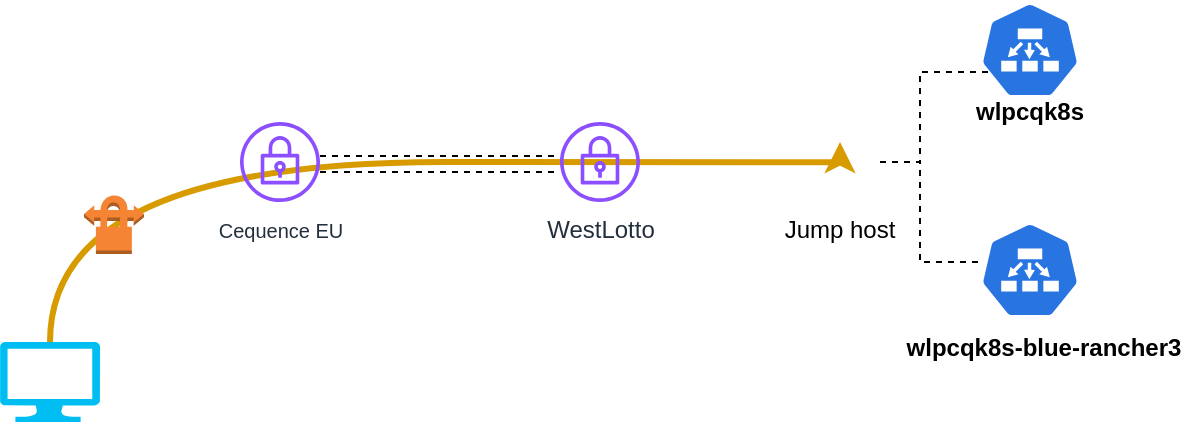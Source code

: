 <mxfile version="24.0.2" type="github">
  <diagram name="Page-1" id="ERE_FiOZ_tB626fxBcRo">
    <mxGraphModel dx="1114" dy="592" grid="1" gridSize="10" guides="1" tooltips="1" connect="1" arrows="1" fold="1" page="1" pageScale="1" pageWidth="850" pageHeight="1100" math="0" shadow="0">
      <root>
        <mxCell id="0" />
        <mxCell id="1" parent="0" />
        <mxCell id="iXY5YWdbRnmLfMU9Ktns-6" style="edgeStyle=orthogonalEdgeStyle;curved=1;rounded=0;orthogonalLoop=1;jettySize=auto;html=1;exitX=0.5;exitY=0;exitDx=0;exitDy=0;exitPerimeter=0;entryX=0.5;entryY=0.25;entryDx=0;entryDy=0;entryPerimeter=0;fillColor=#ffe6cc;strokeColor=#d79b00;strokeWidth=3;" edge="1" parent="1" source="iXY5YWdbRnmLfMU9Ktns-2" target="iXY5YWdbRnmLfMU9Ktns-4">
          <mxGeometry relative="1" as="geometry">
            <Array as="points">
              <mxPoint x="105" y="300" />
              <mxPoint x="500" y="300" />
            </Array>
          </mxGeometry>
        </mxCell>
        <mxCell id="iXY5YWdbRnmLfMU9Ktns-2" value="" style="verticalLabelPosition=bottom;html=1;verticalAlign=top;align=center;strokeColor=none;fillColor=#00BEF2;shape=mxgraph.azure.computer;pointerEvents=1;" vertex="1" parent="1">
          <mxGeometry x="80" y="390" width="50" height="40" as="geometry" />
        </mxCell>
        <mxCell id="iXY5YWdbRnmLfMU9Ktns-3" value="WestLotto" style="sketch=0;outlineConnect=0;fontColor=#232F3E;gradientColor=none;fillColor=#8C4FFF;strokeColor=none;dashed=0;verticalLabelPosition=bottom;verticalAlign=top;align=center;html=1;fontSize=12;fontStyle=0;aspect=fixed;pointerEvents=1;shape=mxgraph.aws4.vpn_gateway;" vertex="1" parent="1">
          <mxGeometry x="360" y="280" width="40" height="40" as="geometry" />
        </mxCell>
        <mxCell id="iXY5YWdbRnmLfMU9Ktns-4" value="Jump host" style="shape=image;verticalLabelPosition=bottom;labelBackgroundColor=default;verticalAlign=top;aspect=fixed;imageAspect=0;image=https://static.thenounproject.com/png/4605282-200.png;" vertex="1" parent="1">
          <mxGeometry x="480" y="280" width="40" height="40" as="geometry" />
        </mxCell>
        <mxCell id="iXY5YWdbRnmLfMU9Ktns-1" value="&lt;font style=&quot;font-size: 10px;&quot;&gt;Cequence EU&lt;/font&gt;" style="sketch=0;outlineConnect=0;fontColor=#232F3E;gradientColor=none;fillColor=#8C4FFF;strokeColor=none;dashed=0;verticalLabelPosition=bottom;verticalAlign=top;align=center;html=1;fontSize=12;fontStyle=0;aspect=fixed;pointerEvents=1;shape=mxgraph.aws4.vpn_gateway;" vertex="1" parent="1">
          <mxGeometry x="200" y="280" width="40" height="40" as="geometry" />
        </mxCell>
        <mxCell id="iXY5YWdbRnmLfMU9Ktns-7" value="" style="outlineConnect=0;dashed=0;verticalLabelPosition=bottom;verticalAlign=top;align=center;html=1;shape=mxgraph.aws3.vpn_connection;fillColor=#F58534;gradientColor=none;" vertex="1" parent="1">
          <mxGeometry x="122" y="316" width="30" height="30" as="geometry" />
        </mxCell>
        <mxCell id="iXY5YWdbRnmLfMU9Ktns-10" value="" style="aspect=fixed;sketch=0;html=1;dashed=0;whitespace=wrap;fillColor=#2875E2;strokeColor=#ffffff;points=[[0.005,0.63,0],[0.1,0.2,0],[0.9,0.2,0],[0.5,0,0],[0.995,0.63,0],[0.72,0.99,0],[0.5,1,0],[0.28,0.99,0]];shape=mxgraph.kubernetes.icon2;prIcon=ep" vertex="1" parent="1">
          <mxGeometry x="570" y="220" width="50" height="48" as="geometry" />
        </mxCell>
        <mxCell id="iXY5YWdbRnmLfMU9Ktns-11" value="" style="aspect=fixed;sketch=0;html=1;dashed=0;whitespace=wrap;fillColor=#2875E2;strokeColor=#ffffff;points=[[0.005,0.63,0],[0.1,0.2,0],[0.9,0.2,0],[0.5,0,0],[0.995,0.63,0],[0.72,0.99,0],[0.5,1,0],[0.28,0.99,0]];shape=mxgraph.kubernetes.icon2;prIcon=ep" vertex="1" parent="1">
          <mxGeometry x="570" y="330" width="50" height="48" as="geometry" />
        </mxCell>
        <mxCell id="iXY5YWdbRnmLfMU9Ktns-12" value="&lt;b&gt;wlpcqk8s&lt;/b&gt;" style="text;html=1;align=center;verticalAlign=middle;whiteSpace=wrap;rounded=0;" vertex="1" parent="1">
          <mxGeometry x="565" y="260" width="60" height="30" as="geometry" />
        </mxCell>
        <mxCell id="iXY5YWdbRnmLfMU9Ktns-13" value="&lt;b&gt;wlpcqk8s-blue-rancher3&lt;/b&gt;" style="text;html=1;align=center;verticalAlign=middle;whiteSpace=wrap;rounded=0;" vertex="1" parent="1">
          <mxGeometry x="530" y="378" width="144" height="30" as="geometry" />
        </mxCell>
        <mxCell id="iXY5YWdbRnmLfMU9Ktns-15" style="edgeStyle=orthogonalEdgeStyle;rounded=0;orthogonalLoop=1;jettySize=auto;html=1;exitX=1;exitY=0.5;exitDx=0;exitDy=0;entryX=0.15;entryY=-0.167;entryDx=0;entryDy=0;entryPerimeter=0;endArrow=none;endFill=0;dashed=1;" edge="1" parent="1" source="iXY5YWdbRnmLfMU9Ktns-4" target="iXY5YWdbRnmLfMU9Ktns-12">
          <mxGeometry relative="1" as="geometry">
            <Array as="points">
              <mxPoint x="540" y="300" />
              <mxPoint x="540" y="255" />
            </Array>
          </mxGeometry>
        </mxCell>
        <mxCell id="iXY5YWdbRnmLfMU9Ktns-16" style="edgeStyle=orthogonalEdgeStyle;rounded=0;orthogonalLoop=1;jettySize=auto;html=1;exitX=1;exitY=0.5;exitDx=0;exitDy=0;entryX=0;entryY=0.417;entryDx=0;entryDy=0;entryPerimeter=0;dashed=1;endArrow=none;endFill=0;" edge="1" parent="1" source="iXY5YWdbRnmLfMU9Ktns-4" target="iXY5YWdbRnmLfMU9Ktns-11">
          <mxGeometry relative="1" as="geometry">
            <Array as="points">
              <mxPoint x="540" y="300" />
              <mxPoint x="540" y="350" />
            </Array>
          </mxGeometry>
        </mxCell>
        <mxCell id="iXY5YWdbRnmLfMU9Ktns-17" value="" style="endArrow=none;html=1;rounded=0;dashed=1;" edge="1" parent="1">
          <mxGeometry width="50" height="50" relative="1" as="geometry">
            <mxPoint x="240" y="297" as="sourcePoint" />
            <mxPoint x="360" y="297" as="targetPoint" />
          </mxGeometry>
        </mxCell>
        <mxCell id="iXY5YWdbRnmLfMU9Ktns-18" value="" style="endArrow=none;html=1;rounded=0;dashed=1;" edge="1" parent="1">
          <mxGeometry width="50" height="50" relative="1" as="geometry">
            <mxPoint x="240" y="305" as="sourcePoint" />
            <mxPoint x="360" y="305" as="targetPoint" />
          </mxGeometry>
        </mxCell>
      </root>
    </mxGraphModel>
  </diagram>
</mxfile>
